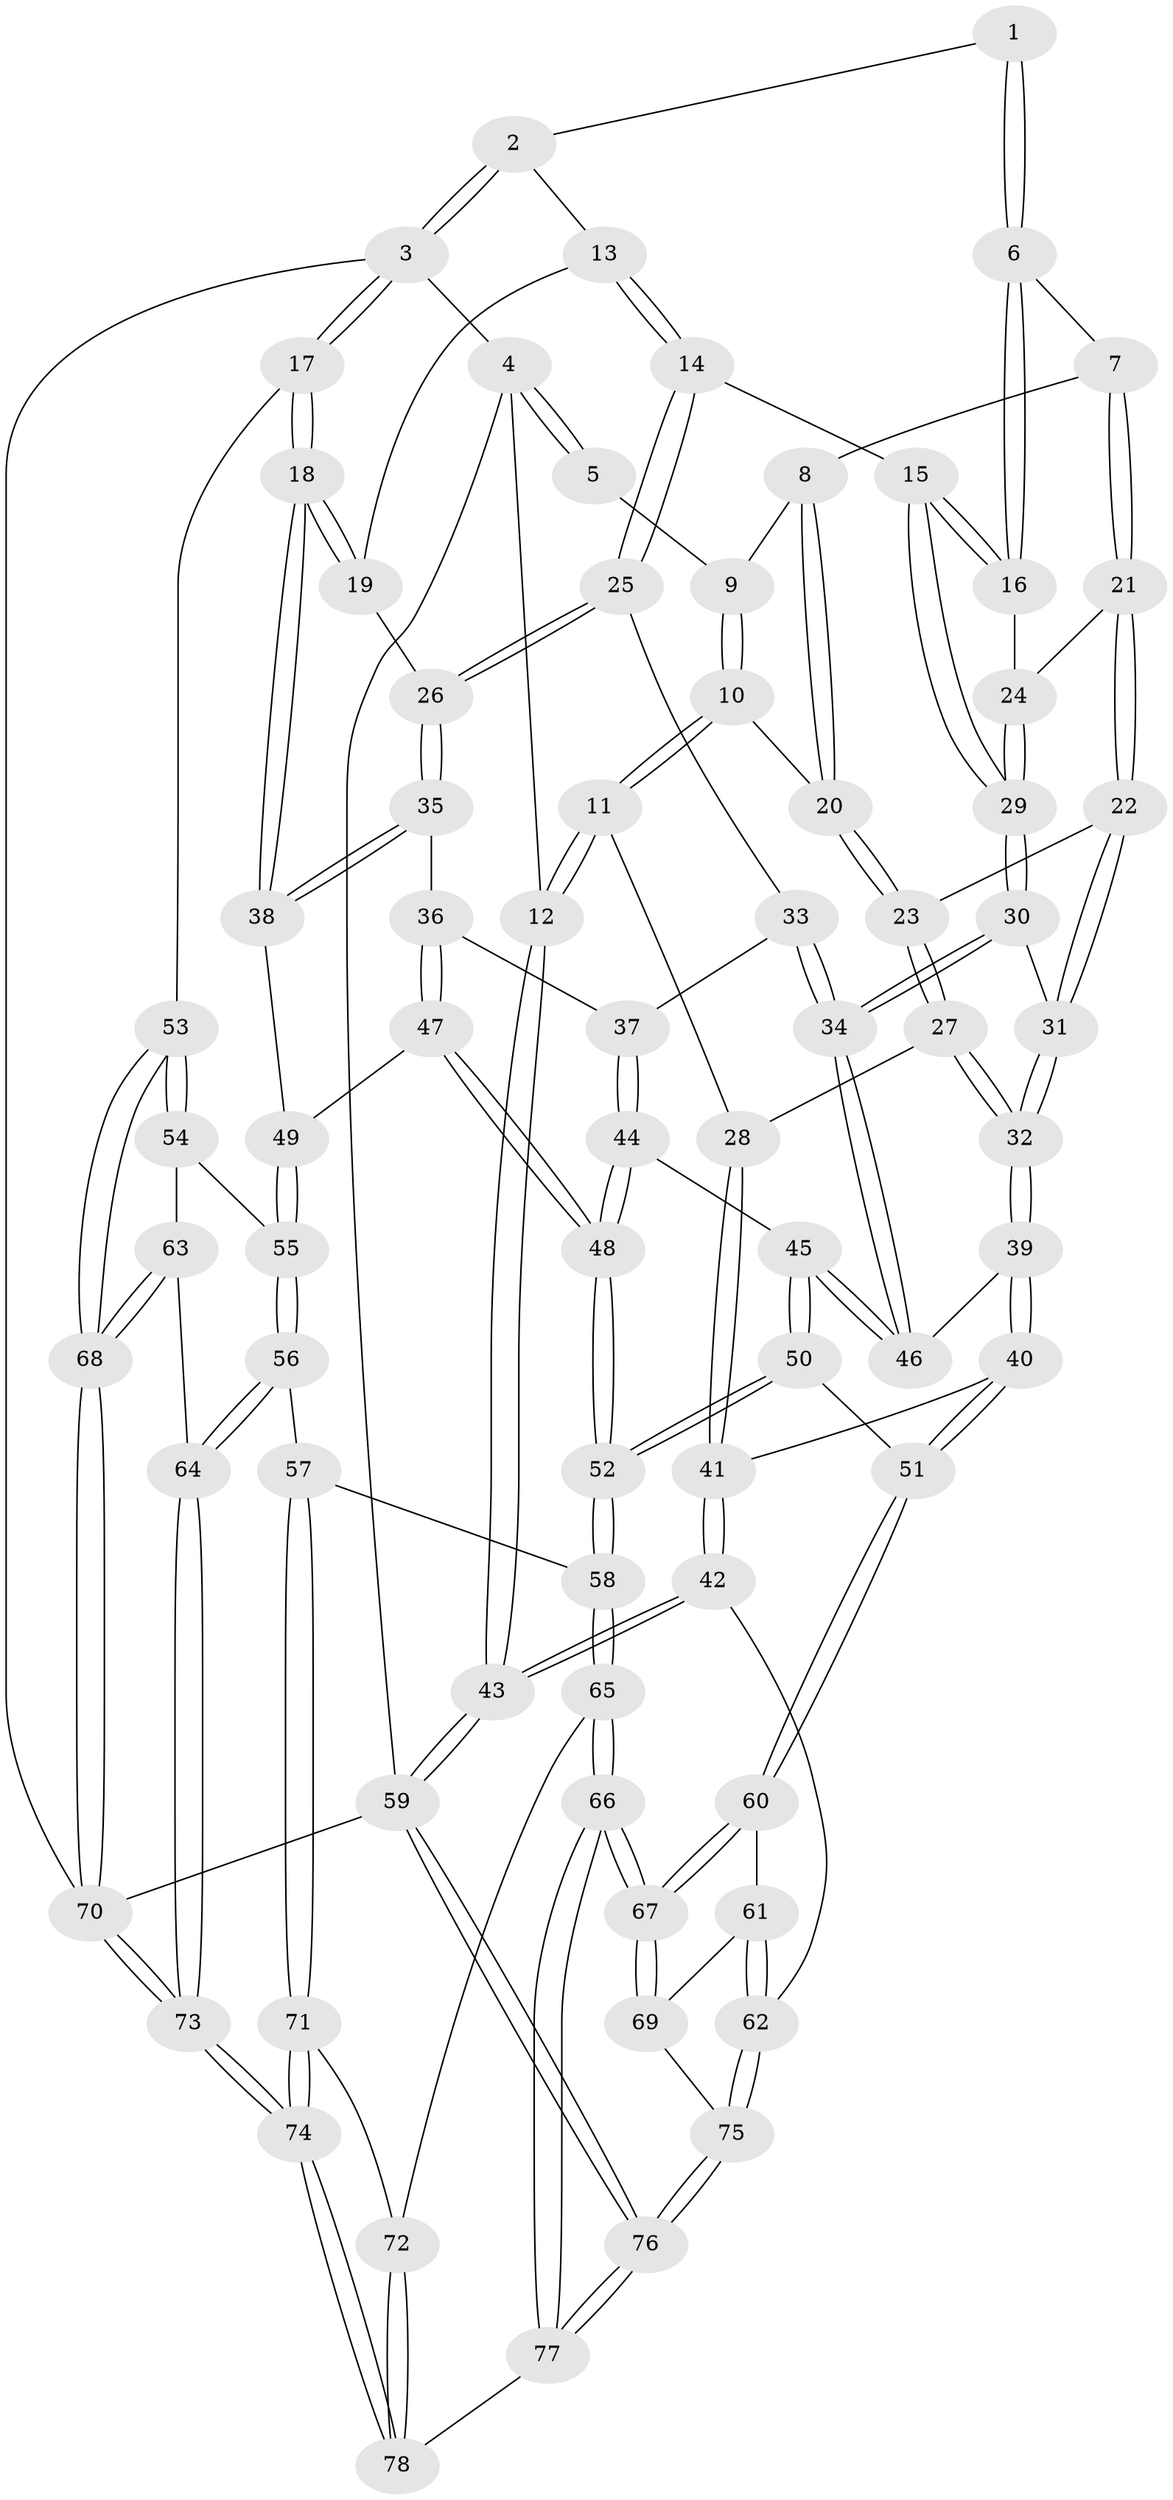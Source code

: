// Generated by graph-tools (version 1.1) at 2025/03/03/09/25 03:03:17]
// undirected, 78 vertices, 192 edges
graph export_dot {
graph [start="1"]
  node [color=gray90,style=filled];
  1 [pos="+0.436117021332177+0"];
  2 [pos="+0.896776906988795+0"];
  3 [pos="+1+0"];
  4 [pos="+0+0"];
  5 [pos="+0.19043669371333935+0"];
  6 [pos="+0.44605766542247277+0"];
  7 [pos="+0.3217415018508284+0.07516839398247507"];
  8 [pos="+0.2468936031548032+0.0582684224407273"];
  9 [pos="+0.2193276161261503+0.012038692273696831"];
  10 [pos="+0.10407633189528094+0.11785010499831065"];
  11 [pos="+0+0.19242829978539042"];
  12 [pos="+0+0.1603942454589647"];
  13 [pos="+0.8934603996550521+0"];
  14 [pos="+0.6274042188505463+0.17948224075407712"];
  15 [pos="+0.6086257404013643+0.17225411031915266"];
  16 [pos="+0.5206951920593159+0.10632405557095788"];
  17 [pos="+1+0.3739560607193655"];
  18 [pos="+1+0.36559498374046034"];
  19 [pos="+0.8914934000298959+0.009042102067602222"];
  20 [pos="+0.22752956565197086+0.10154331068467073"];
  21 [pos="+0.33174619472299305+0.20252792890561228"];
  22 [pos="+0.27572014752840507+0.22868793899316567"];
  23 [pos="+0.272890496425919+0.22930111909642215"];
  24 [pos="+0.3363594842280585+0.202931612331217"];
  25 [pos="+0.6317988123102998+0.1857177374655117"];
  26 [pos="+0.8187447983503655+0.24347804578518611"];
  27 [pos="+0.16799081989699302+0.28879494482606305"];
  28 [pos="+0.16577529692350645+0.2888172273009144"];
  29 [pos="+0.42829494174058336+0.29188220613238597"];
  30 [pos="+0.4330567335639641+0.37778608501894484"];
  31 [pos="+0.3768977409260045+0.3806026563661378"];
  32 [pos="+0.28814596745657206+0.4207668857024379"];
  33 [pos="+0.6243185280916168+0.22268220782537593"];
  34 [pos="+0.4992329823896399+0.434475974017113"];
  35 [pos="+0.8494621088268427+0.2757713495927877"];
  36 [pos="+0.7406415596620384+0.4288142659162358"];
  37 [pos="+0.6762043427557155+0.4051959448104702"];
  38 [pos="+1+0.3655776571738147"];
  39 [pos="+0.28569915096791965+0.4650128862335835"];
  40 [pos="+0.27682001232997544+0.5718744976569583"];
  41 [pos="+0.1084535243337067+0.6018136922974558"];
  42 [pos="+0+0.6873027213397863"];
  43 [pos="+0+0.6823127699407765"];
  44 [pos="+0.5794527672317297+0.4528922266206601"];
  45 [pos="+0.502543082024036+0.4444438148249551"];
  46 [pos="+0.5001594263096873+0.43738688674051845"];
  47 [pos="+0.7688734622832112+0.5370614695690864"];
  48 [pos="+0.7113989865133679+0.5871352524679057"];
  49 [pos="+0.8072854437127007+0.5387791748950939"];
  50 [pos="+0.43969441193533915+0.6197233299733452"];
  51 [pos="+0.4087576443045638+0.630449963236592"];
  52 [pos="+0.6486234252707015+0.71231841557847"];
  53 [pos="+1+0.6044189545765254"];
  54 [pos="+0.9980923257412717+0.665620604217383"];
  55 [pos="+0.9119201761770522+0.6730969451721127"];
  56 [pos="+0.7873710464613701+0.7879022267550004"];
  57 [pos="+0.7188090619113096+0.7777542631487746"];
  58 [pos="+0.663884609399152+0.7480614438390397"];
  59 [pos="+0+1"];
  60 [pos="+0.37439469626120153+0.7390358965162674"];
  61 [pos="+0.2785794039236041+0.7602962679081035"];
  62 [pos="+0.07224804290984486+0.7754860033823863"];
  63 [pos="+0.9474698489011023+0.7882270106284316"];
  64 [pos="+0.8365589764813318+0.8339273701455482"];
  65 [pos="+0.5707258740466261+0.8678315154698154"];
  66 [pos="+0.4323490832053799+0.9507199282174149"];
  67 [pos="+0.38742731634629823+0.8923280464533214"];
  68 [pos="+1+1"];
  69 [pos="+0.24779222042738694+0.8840264124592806"];
  70 [pos="+1+1"];
  71 [pos="+0.7206248476579655+0.8844857701812542"];
  72 [pos="+0.6587350923531714+0.9937389486452662"];
  73 [pos="+1+1"];
  74 [pos="+0.8810458422954155+1"];
  75 [pos="+0.15635073666433033+0.8868425935351768"];
  76 [pos="+0.1626582247567517+1"];
  77 [pos="+0.41912103357143726+1"];
  78 [pos="+0.7118655816606826+1"];
  1 -- 2;
  1 -- 6;
  1 -- 6;
  2 -- 3;
  2 -- 3;
  2 -- 13;
  3 -- 4;
  3 -- 17;
  3 -- 17;
  3 -- 70;
  4 -- 5;
  4 -- 5;
  4 -- 12;
  4 -- 59;
  5 -- 9;
  6 -- 7;
  6 -- 16;
  6 -- 16;
  7 -- 8;
  7 -- 21;
  7 -- 21;
  8 -- 9;
  8 -- 20;
  8 -- 20;
  9 -- 10;
  9 -- 10;
  10 -- 11;
  10 -- 11;
  10 -- 20;
  11 -- 12;
  11 -- 12;
  11 -- 28;
  12 -- 43;
  12 -- 43;
  13 -- 14;
  13 -- 14;
  13 -- 19;
  14 -- 15;
  14 -- 25;
  14 -- 25;
  15 -- 16;
  15 -- 16;
  15 -- 29;
  15 -- 29;
  16 -- 24;
  17 -- 18;
  17 -- 18;
  17 -- 53;
  18 -- 19;
  18 -- 19;
  18 -- 38;
  18 -- 38;
  19 -- 26;
  20 -- 23;
  20 -- 23;
  21 -- 22;
  21 -- 22;
  21 -- 24;
  22 -- 23;
  22 -- 31;
  22 -- 31;
  23 -- 27;
  23 -- 27;
  24 -- 29;
  24 -- 29;
  25 -- 26;
  25 -- 26;
  25 -- 33;
  26 -- 35;
  26 -- 35;
  27 -- 28;
  27 -- 32;
  27 -- 32;
  28 -- 41;
  28 -- 41;
  29 -- 30;
  29 -- 30;
  30 -- 31;
  30 -- 34;
  30 -- 34;
  31 -- 32;
  31 -- 32;
  32 -- 39;
  32 -- 39;
  33 -- 34;
  33 -- 34;
  33 -- 37;
  34 -- 46;
  34 -- 46;
  35 -- 36;
  35 -- 38;
  35 -- 38;
  36 -- 37;
  36 -- 47;
  36 -- 47;
  37 -- 44;
  37 -- 44;
  38 -- 49;
  39 -- 40;
  39 -- 40;
  39 -- 46;
  40 -- 41;
  40 -- 51;
  40 -- 51;
  41 -- 42;
  41 -- 42;
  42 -- 43;
  42 -- 43;
  42 -- 62;
  43 -- 59;
  43 -- 59;
  44 -- 45;
  44 -- 48;
  44 -- 48;
  45 -- 46;
  45 -- 46;
  45 -- 50;
  45 -- 50;
  47 -- 48;
  47 -- 48;
  47 -- 49;
  48 -- 52;
  48 -- 52;
  49 -- 55;
  49 -- 55;
  50 -- 51;
  50 -- 52;
  50 -- 52;
  51 -- 60;
  51 -- 60;
  52 -- 58;
  52 -- 58;
  53 -- 54;
  53 -- 54;
  53 -- 68;
  53 -- 68;
  54 -- 55;
  54 -- 63;
  55 -- 56;
  55 -- 56;
  56 -- 57;
  56 -- 64;
  56 -- 64;
  57 -- 58;
  57 -- 71;
  57 -- 71;
  58 -- 65;
  58 -- 65;
  59 -- 76;
  59 -- 76;
  59 -- 70;
  60 -- 61;
  60 -- 67;
  60 -- 67;
  61 -- 62;
  61 -- 62;
  61 -- 69;
  62 -- 75;
  62 -- 75;
  63 -- 64;
  63 -- 68;
  63 -- 68;
  64 -- 73;
  64 -- 73;
  65 -- 66;
  65 -- 66;
  65 -- 72;
  66 -- 67;
  66 -- 67;
  66 -- 77;
  66 -- 77;
  67 -- 69;
  67 -- 69;
  68 -- 70;
  68 -- 70;
  69 -- 75;
  70 -- 73;
  70 -- 73;
  71 -- 72;
  71 -- 74;
  71 -- 74;
  72 -- 78;
  72 -- 78;
  73 -- 74;
  73 -- 74;
  74 -- 78;
  74 -- 78;
  75 -- 76;
  75 -- 76;
  76 -- 77;
  76 -- 77;
  77 -- 78;
}
